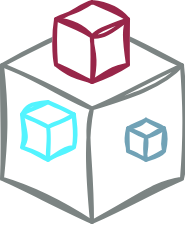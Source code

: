 <mxfile version="27.1.5" pages="5">
  <diagram name="integration-img" id="hS2gCD0KR1tBGuV8GCq8">
    <mxGraphModel dx="1108" dy="618" grid="1" gridSize="10" guides="1" tooltips="1" connect="1" arrows="1" fold="1" page="1" pageScale="1" pageWidth="827" pageHeight="1169" math="0" shadow="0">
      <root>
        <mxCell id="0" />
        <mxCell id="1" parent="0" />
        <mxCell id="SWcFB0jZRpMFO4eK7EId-1" value="" style="html=1;whiteSpace=wrap;shape=isoCube2;backgroundOutline=1;isoAngle=15;strokeColor=#7C8483;strokeWidth=2;sketch=1;curveFitting=1;jiggle=2;" vertex="1" parent="1">
          <mxGeometry x="270" y="390" width="90" height="100" as="geometry" />
        </mxCell>
        <mxCell id="SWcFB0jZRpMFO4eK7EId-3" value="" style="html=1;whiteSpace=wrap;shape=isoCube2;backgroundOutline=1;isoAngle=15;strokeColor=#71A2B6;strokeWidth=2;sketch=1;curveFitting=1;jiggle=2;" vertex="1" parent="1">
          <mxGeometry x="333" y="438.89" width="18" height="20" as="geometry" />
        </mxCell>
        <mxCell id="SWcFB0jZRpMFO4eK7EId-4" value="" style="html=1;whiteSpace=wrap;shape=isoCube2;backgroundOutline=1;isoAngle=15;strokeColor=#53F4FF;strokeWidth=2;sketch=1;curveFitting=1;jiggle=2;" vertex="1" parent="1">
          <mxGeometry x="280" y="430" width="26" height="28.89" as="geometry" />
        </mxCell>
        <mxCell id="SWcFB0jZRpMFO4eK7EId-5" value="" style="html=1;whiteSpace=wrap;shape=isoCube2;backgroundOutline=1;isoAngle=15;strokeColor=#982649;strokeWidth=2;sketch=1;curveFitting=1;jiggle=2;" vertex="1" parent="1">
          <mxGeometry x="297" y="380" width="36" height="40" as="geometry" />
        </mxCell>
      </root>
    </mxGraphModel>
  </diagram>
  <diagram id="IOI7_tfFBnW1Y3QOMzzJ" name="single-tool">
    <mxGraphModel dx="1206" dy="672" grid="1" gridSize="10" guides="1" tooltips="1" connect="1" arrows="1" fold="1" page="1" pageScale="1" pageWidth="827" pageHeight="1169" math="0" shadow="0">
      <root>
        <mxCell id="0" />
        <mxCell id="1" parent="0" />
        <mxCell id="iX4E62Lxc4KdDLDYWgln-1" value="" style="html=1;whiteSpace=wrap;shape=isoCube2;backgroundOutline=1;isoAngle=15;strokeColor=#7C8483;strokeWidth=3;sketch=1;curveFitting=1;jiggle=2;" vertex="1" parent="1">
          <mxGeometry x="293" y="379" width="90" height="100" as="geometry" />
        </mxCell>
        <mxCell id="iX4E62Lxc4KdDLDYWgln-2" value="" style="shape=flexArrow;endArrow=classic;html=1;rounded=0;fillColor=#F9D9E1;strokeColor=#982649;shadow=0;sketch=1;curveFitting=1;jiggle=2;" edge="1" parent="1">
          <mxGeometry width="50" height="50" relative="1" as="geometry">
            <mxPoint x="270" y="480" as="sourcePoint" />
            <mxPoint x="320" y="430" as="targetPoint" />
          </mxGeometry>
        </mxCell>
        <mxCell id="iX4E62Lxc4KdDLDYWgln-3" value="" style="shape=flexArrow;endArrow=classic;html=1;rounded=0;fillColor=#dae8fc;strokeColor=#60B2E5;strokeWidth=3;sketch=1;curveFitting=1;jiggle=2;" edge="1" parent="1">
          <mxGeometry width="50" height="50" relative="1" as="geometry">
            <mxPoint x="337.71" y="340" as="sourcePoint" />
            <mxPoint x="337.71" y="410" as="targetPoint" />
          </mxGeometry>
        </mxCell>
        <mxCell id="iX4E62Lxc4KdDLDYWgln-4" value="" style="shape=flexArrow;endArrow=classic;html=1;rounded=0;fillColor=#dae8fc;strokeColor=#71A2B6;strokeWidth=3;sketch=1;curveFitting=1;jiggle=2;" edge="1" parent="1">
          <mxGeometry width="50" height="50" relative="1" as="geometry">
            <mxPoint x="410" y="480" as="sourcePoint" />
            <mxPoint x="350" y="430" as="targetPoint" />
          </mxGeometry>
        </mxCell>
      </root>
    </mxGraphModel>
  </diagram>
  <diagram id="u-9jjRXno1pS1NvU1wpT" name="tech-gnostic">
    <mxGraphModel dx="976" dy="544" grid="1" gridSize="10" guides="1" tooltips="1" connect="1" arrows="1" fold="1" page="1" pageScale="1" pageWidth="827" pageHeight="1169" math="0" shadow="0">
      <root>
        <mxCell id="0" />
        <mxCell id="1" parent="0" />
        <mxCell id="A6Fnrb8D3ymSiSgNN0lG-8" value="" style="whiteSpace=wrap;html=1;aspect=fixed;sketch=1;curveFitting=1;jiggle=2;strokeColor=#982649;strokeWidth=3;perimeterSpacing=0;rounded=1;" vertex="1" parent="1">
          <mxGeometry x="310" y="350" width="80" height="80" as="geometry" />
        </mxCell>
        <mxCell id="A6Fnrb8D3ymSiSgNN0lG-9" value="" style="ellipse;whiteSpace=wrap;html=1;aspect=fixed;strokeColor=#60B2E5;strokeWidth=6;dashed=1;dashPattern=8 8;sketch=1;curveFitting=1;jiggle=2;shadow=0;gradientColor=none;" vertex="1" parent="1">
          <mxGeometry x="400" y="300" width="80" height="80" as="geometry" />
        </mxCell>
        <mxCell id="A6Fnrb8D3ymSiSgNN0lG-10" value="" style="triangle;whiteSpace=wrap;html=1;rotation=50;strokeColor=#53F4FF;sketch=1;curveFitting=1;jiggle=2;strokeWidth=2;dashed=1;dashPattern=12 12;" vertex="1" parent="1">
          <mxGeometry x="323.57" y="272.34" width="80" height="80" as="geometry" />
        </mxCell>
      </root>
    </mxGraphModel>
  </diagram>
  <diagram id="tee8rX2BvimiMHhmCzEW" name="logo">
    <mxGraphModel dx="1139" dy="635" grid="1" gridSize="10" guides="1" tooltips="1" connect="1" arrows="1" fold="1" page="1" pageScale="1" pageWidth="827" pageHeight="1169" math="0" shadow="0">
      <root>
        <mxCell id="0" />
        <mxCell id="1" parent="0" />
        <mxCell id="HvibITh8hkulVOcytFVN-1" value="" style="ellipse;whiteSpace=wrap;html=1;aspect=fixed;gradientColor=none;sketch=1;curveFitting=1;jiggle=2;gradientDirection=radial;strokeColor=#7C8483;strokeWidth=1;" vertex="1" parent="1">
          <mxGeometry x="330" y="360" width="80" height="80" as="geometry" />
        </mxCell>
        <mxCell id="HvibITh8hkulVOcytFVN-2" value="" style="triangle;whiteSpace=wrap;html=1;sketch=1;curveFitting=1;jiggle=2;strokeColor=#71A2B6;fillColor=#60B2E5;" vertex="1" parent="1">
          <mxGeometry x="370" y="360" width="30" height="40" as="geometry" />
        </mxCell>
        <mxCell id="HvibITh8hkulVOcytFVN-3" value="" style="triangle;whiteSpace=wrap;html=1;sketch=1;curveFitting=1;jiggle=2;rotation=60;strokeColor=#60B2E5;fillColor=#53F4FF;" vertex="1" parent="1">
          <mxGeometry x="378" y="388" width="30" height="40" as="geometry" />
        </mxCell>
        <mxCell id="HvibITh8hkulVOcytFVN-4" value="" style="triangle;whiteSpace=wrap;html=1;sketch=1;curveFitting=1;jiggle=2;strokeColor=#53F4FF;fillColor=#DFFBFF;strokeWidth=1;" vertex="1" parent="1">
          <mxGeometry x="339" y="382" width="30" height="40" as="geometry" />
        </mxCell>
        <mxCell id="HvibITh8hkulVOcytFVN-5" value="" style="triangle;whiteSpace=wrap;html=1;sketch=1;curveFitting=1;jiggle=2;rotation=90;strokeColor=#71A2B6;fillColor=#60B2E5;" vertex="1" parent="1">
          <mxGeometry x="362.5" y="402.5" width="15" height="40" as="geometry" />
        </mxCell>
        <mxCell id="HvibITh8hkulVOcytFVN-6" value="" style="triangle;whiteSpace=wrap;html=1;sketch=1;curveFitting=1;jiggle=2;rotation=60;strokeColor=#60B2E5;fillColor=#53F4FF;" vertex="1" parent="1">
          <mxGeometry x="353.53" y="381" width="18.47" height="17.12" as="geometry" />
        </mxCell>
        <mxCell id="HvibITh8hkulVOcytFVN-7" value="" style="triangle;whiteSpace=wrap;html=1;sketch=1;curveFitting=1;jiggle=2;rotation=-45;strokeColor=#53F4FF;fillColor=#DFFBFF;" vertex="1" parent="1">
          <mxGeometry x="350.97" y="362.65" width="19.47" height="11.12" as="geometry" />
        </mxCell>
        <mxCell id="HvibITh8hkulVOcytFVN-8" value="" style="triangle;whiteSpace=wrap;html=1;sketch=1;curveFitting=1;jiggle=2;rotation=-105;" vertex="1" parent="1">
          <mxGeometry x="342.53" y="369.11" width="10" height="13.77" as="geometry" />
        </mxCell>
        <mxCell id="HvibITh8hkulVOcytFVN-9" value="" style="triangle;whiteSpace=wrap;html=1;sketch=1;curveFitting=1;jiggle=2;rotation=60;strokeColor=#53F4FF;fillColor=#DFFBFF;" vertex="1" parent="1">
          <mxGeometry x="378.75" y="417.83" width="12.5" height="22.5" as="geometry" />
        </mxCell>
        <mxCell id="HvibITh8hkulVOcytFVN-10" value="" style="triangle;whiteSpace=wrap;html=1;sketch=1;curveFitting=1;jiggle=2;rotation=105;" vertex="1" parent="1">
          <mxGeometry x="390.09" y="421.14" width="7.56" height="8" as="geometry" />
        </mxCell>
        <mxCell id="HvibITh8hkulVOcytFVN-11" value="" style="triangle;whiteSpace=wrap;html=1;sketch=1;curveFitting=1;jiggle=2;rotation=40;" vertex="1" parent="1">
          <mxGeometry x="342.88" y="422.53" width="21.8" height="12.5" as="geometry" />
        </mxCell>
        <mxCell id="HvibITh8hkulVOcytFVN-12" value="" style="triangle;whiteSpace=wrap;html=1;sketch=1;curveFitting=1;jiggle=2;rotation=95;strokeColor=#71A2B6;fillColor=#60B2E5;" vertex="1" parent="1">
          <mxGeometry x="327" y="402" width="16.56" height="8" as="geometry" />
        </mxCell>
        <mxCell id="HvibITh8hkulVOcytFVN-13" value="" style="triangle;whiteSpace=wrap;html=1;sketch=1;curveFitting=1;jiggle=2;rotation=-90;strokeColor=#60B2E5;" vertex="1" parent="1">
          <mxGeometry x="332.72" y="388.79" width="7.56" height="4.44" as="geometry" />
        </mxCell>
        <mxCell id="HvibITh8hkulVOcytFVN-14" value="" style="triangle;whiteSpace=wrap;html=1;sketch=1;curveFitting=1;jiggle=2;rotation=-155;strokeColor=#60B2E5;fillColor=#53F4FF;" vertex="1" parent="1">
          <mxGeometry x="358" y="429" width="16.56" height="5.4" as="geometry" />
        </mxCell>
        <mxCell id="HvibITh8hkulVOcytFVN-15" value="TOPAZ" style="text;html=1;align=left;verticalAlign=middle;whiteSpace=wrap;rounded=0;fontFamily=Victor Mono;fontSource=https%3A%2F%2Ffonts.googleapis.com%2Fcss%3Ffamily%3DVictor%2BMono;fontStyle=0;fontSize=34;textShadow=0;labelBorderColor=none;labelBackgroundColor=none;" vertex="1" parent="1">
          <mxGeometry x="414" y="380" width="60" height="35" as="geometry" />
        </mxCell>
      </root>
    </mxGraphModel>
  </diagram>
  <diagram id="YYePivGQsD9ZtKx2jwZN" name="logo-no-text">
    <mxGraphModel dx="2050" dy="1143" grid="1" gridSize="10" guides="1" tooltips="1" connect="1" arrows="1" fold="1" page="1" pageScale="1" pageWidth="827" pageHeight="1169" math="0" shadow="0">
      <root>
        <mxCell id="0" />
        <mxCell id="1" parent="0" />
        <mxCell id="KC3hSLIKeSzCkNVB7rEt-1" value="" style="ellipse;whiteSpace=wrap;html=1;aspect=fixed;gradientColor=none;sketch=1;curveFitting=1;jiggle=2;gradientDirection=radial;strokeColor=#7C8483;strokeWidth=1;" vertex="1" parent="1">
          <mxGeometry x="610" y="462.605" width="80" height="80" as="geometry" />
        </mxCell>
        <mxCell id="KC3hSLIKeSzCkNVB7rEt-2" value="" style="triangle;whiteSpace=wrap;html=1;sketch=1;curveFitting=1;jiggle=2;strokeColor=#71A2B6;fillColor=#60B2E5;" vertex="1" parent="1">
          <mxGeometry x="650" y="462.605" width="30" height="40" as="geometry" />
        </mxCell>
        <mxCell id="KC3hSLIKeSzCkNVB7rEt-3" value="" style="triangle;whiteSpace=wrap;html=1;sketch=1;curveFitting=1;jiggle=2;rotation=60;strokeColor=#60B2E5;fillColor=#53F4FF;" vertex="1" parent="1">
          <mxGeometry x="658" y="490.605" width="30" height="40" as="geometry" />
        </mxCell>
        <mxCell id="KC3hSLIKeSzCkNVB7rEt-4" value="" style="triangle;whiteSpace=wrap;html=1;sketch=1;curveFitting=1;jiggle=2;strokeColor=#53F4FF;fillColor=#DFFBFF;strokeWidth=1;" vertex="1" parent="1">
          <mxGeometry x="619" y="484.605" width="30" height="40" as="geometry" />
        </mxCell>
        <mxCell id="KC3hSLIKeSzCkNVB7rEt-5" value="" style="triangle;whiteSpace=wrap;html=1;sketch=1;curveFitting=1;jiggle=2;rotation=90;strokeColor=#71A2B6;fillColor=#60B2E5;" vertex="1" parent="1">
          <mxGeometry x="642.5" y="505.105" width="15" height="40" as="geometry" />
        </mxCell>
        <mxCell id="KC3hSLIKeSzCkNVB7rEt-6" value="" style="triangle;whiteSpace=wrap;html=1;sketch=1;curveFitting=1;jiggle=2;rotation=60;strokeColor=#60B2E5;fillColor=#53F4FF;" vertex="1" parent="1">
          <mxGeometry x="633.53" y="483.605" width="18.47" height="17.12" as="geometry" />
        </mxCell>
        <mxCell id="KC3hSLIKeSzCkNVB7rEt-7" value="" style="triangle;whiteSpace=wrap;html=1;sketch=1;curveFitting=1;jiggle=2;rotation=-45;strokeColor=#53F4FF;fillColor=#DFFBFF;" vertex="1" parent="1">
          <mxGeometry x="630.97" y="465.255" width="19.47" height="11.12" as="geometry" />
        </mxCell>
        <mxCell id="KC3hSLIKeSzCkNVB7rEt-8" value="" style="triangle;whiteSpace=wrap;html=1;sketch=1;curveFitting=1;jiggle=2;rotation=-105;" vertex="1" parent="1">
          <mxGeometry x="622.53" y="471.715" width="10" height="13.77" as="geometry" />
        </mxCell>
        <mxCell id="KC3hSLIKeSzCkNVB7rEt-9" value="" style="triangle;whiteSpace=wrap;html=1;sketch=1;curveFitting=1;jiggle=2;rotation=60;strokeColor=#53F4FF;fillColor=#DFFBFF;" vertex="1" parent="1">
          <mxGeometry x="658.75" y="520.435" width="12.5" height="22.5" as="geometry" />
        </mxCell>
        <mxCell id="KC3hSLIKeSzCkNVB7rEt-10" value="" style="triangle;whiteSpace=wrap;html=1;sketch=1;curveFitting=1;jiggle=2;rotation=105;" vertex="1" parent="1">
          <mxGeometry x="670.09" y="523.745" width="7.56" height="8" as="geometry" />
        </mxCell>
        <mxCell id="KC3hSLIKeSzCkNVB7rEt-11" value="" style="triangle;whiteSpace=wrap;html=1;sketch=1;curveFitting=1;jiggle=2;rotation=40;" vertex="1" parent="1">
          <mxGeometry x="622.88" y="525.135" width="21.8" height="12.5" as="geometry" />
        </mxCell>
        <mxCell id="KC3hSLIKeSzCkNVB7rEt-12" value="" style="triangle;whiteSpace=wrap;html=1;sketch=1;curveFitting=1;jiggle=2;rotation=95;strokeColor=#71A2B6;fillColor=#60B2E5;" vertex="1" parent="1">
          <mxGeometry x="607" y="504.605" width="16.56" height="8" as="geometry" />
        </mxCell>
        <mxCell id="KC3hSLIKeSzCkNVB7rEt-13" value="" style="triangle;whiteSpace=wrap;html=1;sketch=1;curveFitting=1;jiggle=2;rotation=-90;strokeColor=#60B2E5;" vertex="1" parent="1">
          <mxGeometry x="612.72" y="491.395" width="7.56" height="4.44" as="geometry" />
        </mxCell>
        <mxCell id="KC3hSLIKeSzCkNVB7rEt-14" value="" style="triangle;whiteSpace=wrap;html=1;sketch=1;curveFitting=1;jiggle=2;rotation=-155;strokeColor=#60B2E5;fillColor=#53F4FF;" vertex="1" parent="1">
          <mxGeometry x="638" y="531.605" width="16.56" height="5.4" as="geometry" />
        </mxCell>
      </root>
    </mxGraphModel>
  </diagram>
</mxfile>
